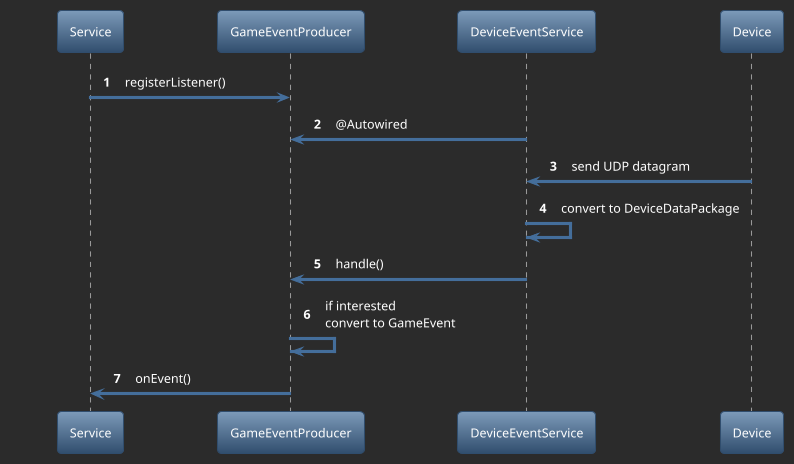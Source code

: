 @startuml
'https://plantuml.com/sequence-diagram
!theme spacelab
skinparam backgroundColor #2B2B2B

autonumber

participant "Service" as SEE
participant GameEventProducer as GEP
participant DeviceEventService as DES
participant Device as DEV

SEE -> GEP : registerListener()
DES -> GEP : @Autowired
DEV -> DES : send UDP datagram
DES -> DES : convert to DeviceDataPackage
DES -> GEP : handle()
GEP -> GEP : if interested\nconvert to GameEvent
GEP -> SEE : onEvent()

@enduml